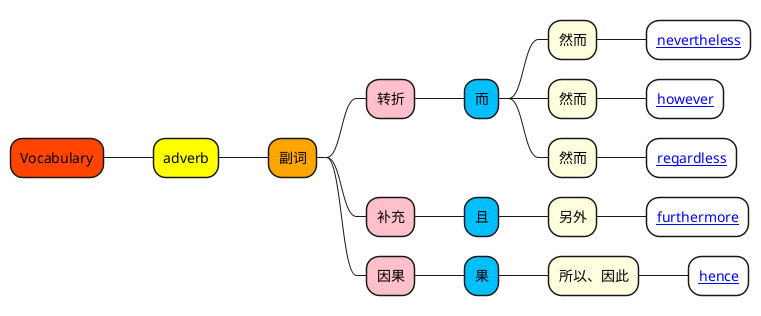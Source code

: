 @startmindmap

+[#OrangeRed] Vocabulary

++[#yellow] adverb

+++[#Orange] 副词

++++[#Pink] 转折

+++++[#DeepSkyBlue] 而

++++++[#LightYellow] 然而
+++++++[#White] [[https://cn.bing.com/dict/search?q=nevertheless nevertheless]]


++++++[#LightYellow] 然而
+++++++[#White] [[https://cn.bing.com/dict/search?q=however however]]


++++++[#LightYellow] 然而
+++++++[#White] [[https://cn.bing.com/dict/search?q=regardless regardless]]



++++[#Pink] 补充

+++++[#DeepSkyBlue] 且

++++++[#LightYellow] 另外
+++++++[#White] [[https://cn.bing.com/dict/search?q=furthermore furthermore]]





++++[#Pink] 因果

+++++[#DeepSkyBlue] 果

++++++[#LightYellow] 所以、因此
+++++++[#White] [[https://cn.bing.com/dict/search?q=hence hence]]






@endmindmap